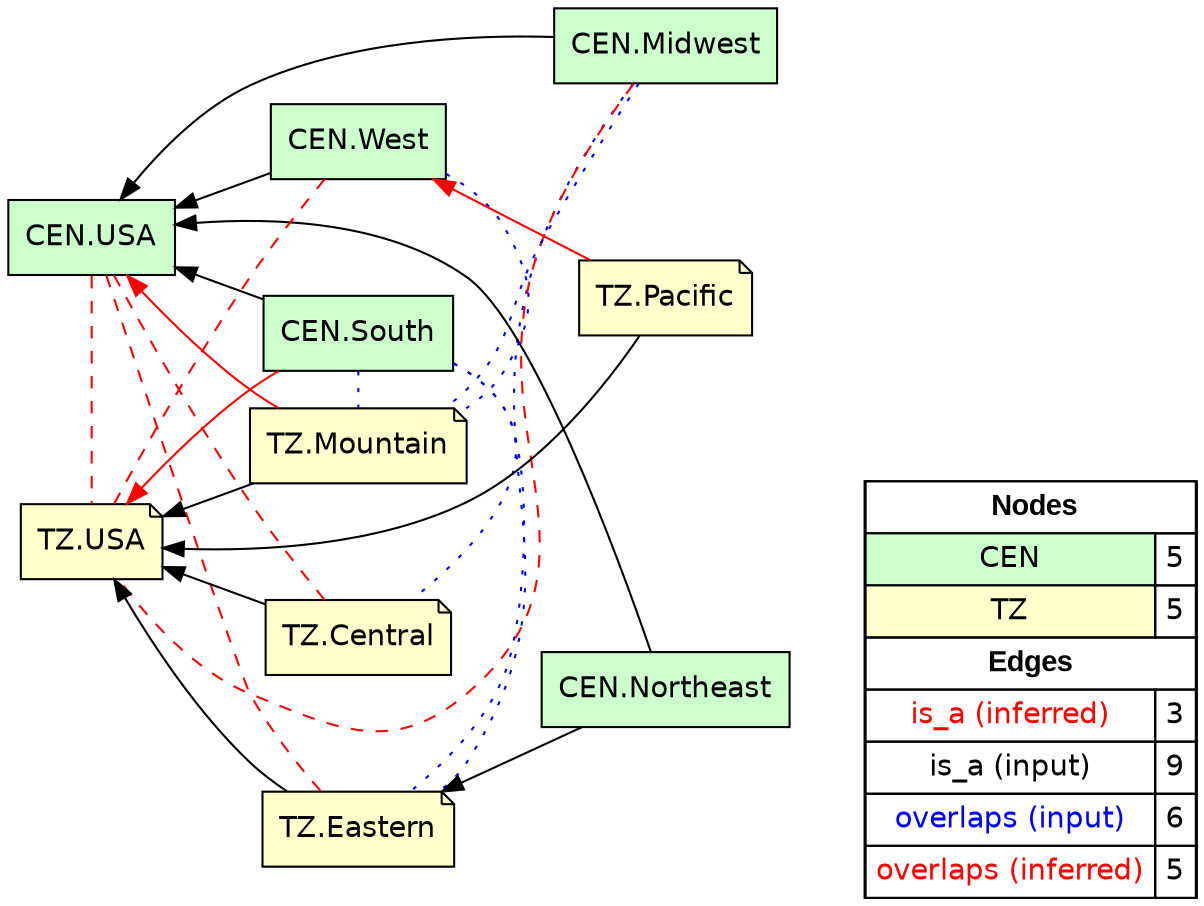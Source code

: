 digraph{
rankdir=RL
node[shape=box style=filled fillcolor="#CCFFCC" fontname="helvetica"] 
"CEN.Midwest"
"CEN.USA"
"CEN.Northeast"
"CEN.West"
"CEN.South"
node[shape=note style=filled fillcolor="#FFFFCC" fontname="helvetica"] 
"TZ.Eastern"
"TZ.Pacific"
"TZ.Central"
"TZ.USA"
"TZ.Mountain"
edge[arrowhead=normal style=solid color="#FF0000" constraint=true penwidth=1]
"CEN.South" -> "TZ.USA"
"TZ.Pacific" -> "CEN.West"
"TZ.Mountain" -> "CEN.USA"
edge[arrowhead=normal style=dotted color="#000000" constraint=true penwidth=1]
edge[arrowhead=normal style=solid color="#000000" constraint=true penwidth=1]
"TZ.Pacific" -> "TZ.USA"
"CEN.Northeast" -> "CEN.USA"
"CEN.South" -> "CEN.USA"
"CEN.Midwest" -> "CEN.USA"
"TZ.Mountain" -> "TZ.USA"
"CEN.West" -> "CEN.USA"
"CEN.Northeast" -> "TZ.Eastern"
"TZ.Eastern" -> "TZ.USA"
"TZ.Central" -> "TZ.USA"
edge[arrowhead=none style=dotted color="#0000FF" constraint=false penwidth=1]
"CEN.Midwest" -> "TZ.Mountain"
"CEN.Midwest" -> "TZ.Eastern"
"CEN.South" -> "TZ.Central"
"CEN.West" -> "TZ.Mountain"
"CEN.South" -> "TZ.Mountain"
"CEN.South" -> "TZ.Eastern"
edge[arrowhead=none style=dashed color="#FF0000" constraint=false penwidth=1]
"CEN.USA" -> "TZ.Eastern"
"CEN.Midwest" -> "TZ.USA"
"CEN.West" -> "TZ.USA"
"CEN.USA" -> "TZ.Central"
"CEN.USA" -> "TZ.USA"
node[shape=box] 
{rank=source Legend [fillcolor= white margin=0 label=< 
 <TABLE BORDER="0" CELLBORDER="1" CELLSPACING="0" CELLPADDING="4"> 
<TR> <TD COLSPAN="2"><font face="Arial Black"> Nodes</font></TD> </TR> 
<TR> 
 <TD bgcolor="#CCFFCC" fontname="helvetica">CEN</TD> 
 <TD>5</TD> 
 </TR> 
<TR> 
 <TD bgcolor="#FFFFCC" fontname="helvetica">TZ</TD> 
 <TD>5</TD> 
 </TR> 
<TR> <TD COLSPAN="2"><font face = "Arial Black"> Edges </font></TD> </TR> 
<TR> 
 <TD><font color ="#FF0000">is_a (inferred)</font></TD><TD>3</TD>
</TR>
<TR> 
 <TD><font color ="#000000">is_a (input)</font></TD><TD>9</TD>
</TR>
<TR> 
 <TD><font color ="#0000FF">overlaps (input)</font></TD><TD>6</TD>
</TR>
<TR> 
 <TD><font color ="#FF0000">overlaps (inferred)</font></TD><TD>5</TD>
</TR>
</TABLE> 
 >] } 
}